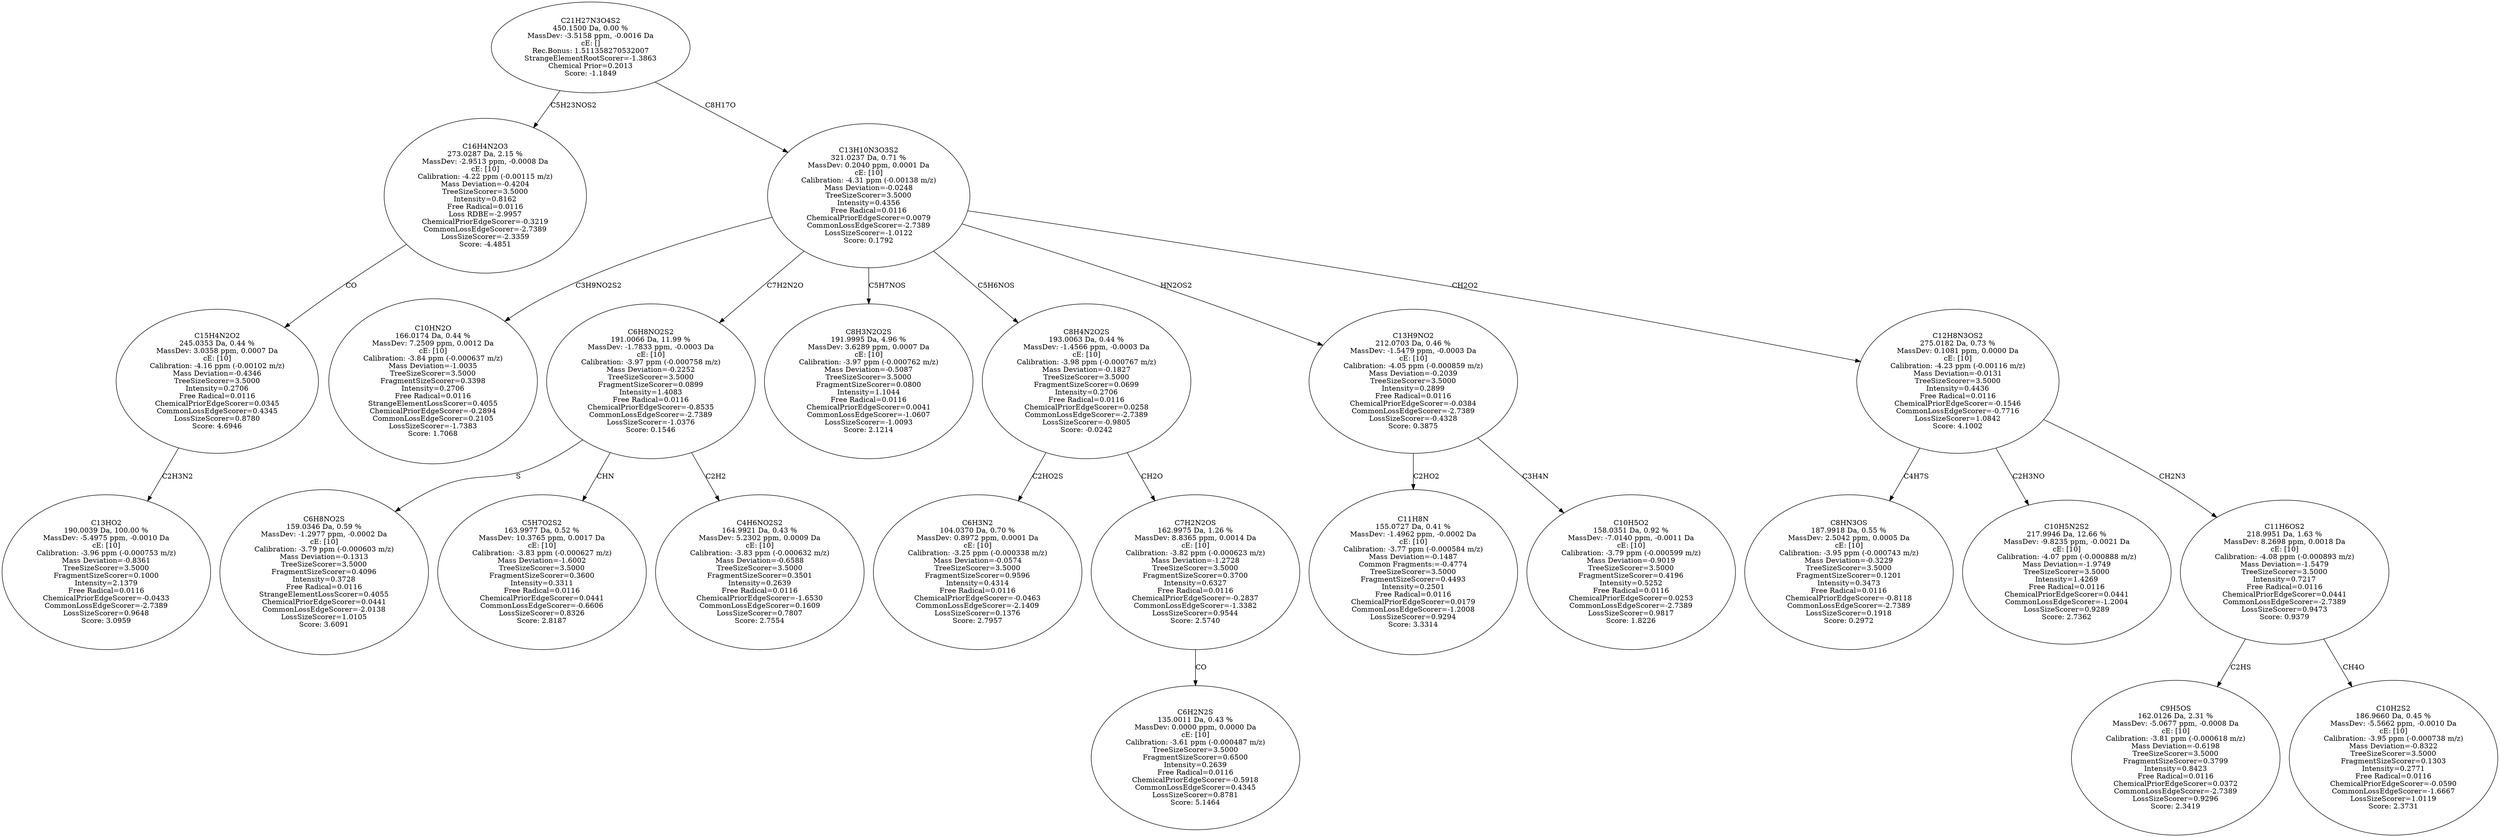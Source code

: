 strict digraph {
v1 [label="C13HO2\n190.0039 Da, 100.00 %\nMassDev: -5.4975 ppm, -0.0010 Da\ncE: [10]\nCalibration: -3.96 ppm (-0.000753 m/z)\nMass Deviation=-0.8361\nTreeSizeScorer=3.5000\nFragmentSizeScorer=0.1000\nIntensity=2.1379\nFree Radical=0.0116\nChemicalPriorEdgeScorer=-0.0433\nCommonLossEdgeScorer=-2.7389\nLossSizeScorer=0.9648\nScore: 3.0959"];
v2 [label="C15H4N2O2\n245.0353 Da, 0.44 %\nMassDev: 3.0358 ppm, 0.0007 Da\ncE: [10]\nCalibration: -4.16 ppm (-0.00102 m/z)\nMass Deviation=-0.4346\nTreeSizeScorer=3.5000\nIntensity=0.2706\nFree Radical=0.0116\nChemicalPriorEdgeScorer=0.0345\nCommonLossEdgeScorer=0.4345\nLossSizeScorer=0.8780\nScore: 4.6946"];
v3 [label="C16H4N2O3\n273.0287 Da, 2.15 %\nMassDev: -2.9513 ppm, -0.0008 Da\ncE: [10]\nCalibration: -4.22 ppm (-0.00115 m/z)\nMass Deviation=-0.4204\nTreeSizeScorer=3.5000\nIntensity=0.8162\nFree Radical=0.0116\nLoss RDBE=-2.9957\nChemicalPriorEdgeScorer=-0.3219\nCommonLossEdgeScorer=-2.7389\nLossSizeScorer=-2.3359\nScore: -4.4851"];
v4 [label="C10HN2O\n166.0174 Da, 0.44 %\nMassDev: 7.2509 ppm, 0.0012 Da\ncE: [10]\nCalibration: -3.84 ppm (-0.000637 m/z)\nMass Deviation=-1.0035\nTreeSizeScorer=3.5000\nFragmentSizeScorer=0.3398\nIntensity=0.2706\nFree Radical=0.0116\nStrangeElementLossScorer=0.4055\nChemicalPriorEdgeScorer=-0.2894\nCommonLossEdgeScorer=0.2105\nLossSizeScorer=-1.7383\nScore: 1.7068"];
v5 [label="C6H8NO2S\n159.0346 Da, 0.59 %\nMassDev: -1.2977 ppm, -0.0002 Da\ncE: [10]\nCalibration: -3.79 ppm (-0.000603 m/z)\nMass Deviation=-0.1313\nTreeSizeScorer=3.5000\nFragmentSizeScorer=0.4096\nIntensity=0.3728\nFree Radical=0.0116\nStrangeElementLossScorer=0.4055\nChemicalPriorEdgeScorer=0.0441\nCommonLossEdgeScorer=-2.0138\nLossSizeScorer=1.0105\nScore: 3.6091"];
v6 [label="C5H7O2S2\n163.9977 Da, 0.52 %\nMassDev: 10.3765 ppm, 0.0017 Da\ncE: [10]\nCalibration: -3.83 ppm (-0.000627 m/z)\nMass Deviation=-1.6002\nTreeSizeScorer=3.5000\nFragmentSizeScorer=0.3600\nIntensity=0.3311\nFree Radical=0.0116\nChemicalPriorEdgeScorer=0.0441\nCommonLossEdgeScorer=-0.6606\nLossSizeScorer=0.8326\nScore: 2.8187"];
v7 [label="C4H6NO2S2\n164.9921 Da, 0.43 %\nMassDev: 5.2302 ppm, 0.0009 Da\ncE: [10]\nCalibration: -3.83 ppm (-0.000632 m/z)\nMass Deviation=-0.6588\nTreeSizeScorer=3.5000\nFragmentSizeScorer=0.3501\nIntensity=0.2639\nFree Radical=0.0116\nChemicalPriorEdgeScorer=-1.6530\nCommonLossEdgeScorer=0.1609\nLossSizeScorer=0.7807\nScore: 2.7554"];
v8 [label="C6H8NO2S2\n191.0066 Da, 11.99 %\nMassDev: -1.7833 ppm, -0.0003 Da\ncE: [10]\nCalibration: -3.97 ppm (-0.000758 m/z)\nMass Deviation=-0.2252\nTreeSizeScorer=3.5000\nFragmentSizeScorer=0.0899\nIntensity=1.4083\nFree Radical=0.0116\nChemicalPriorEdgeScorer=-0.8535\nCommonLossEdgeScorer=-2.7389\nLossSizeScorer=-1.0376\nScore: 0.1546"];
v9 [label="C8H3N2O2S\n191.9995 Da, 4.96 %\nMassDev: 3.6289 ppm, 0.0007 Da\ncE: [10]\nCalibration: -3.97 ppm (-0.000762 m/z)\nMass Deviation=-0.5087\nTreeSizeScorer=3.5000\nFragmentSizeScorer=0.0800\nIntensity=1.1044\nFree Radical=0.0116\nChemicalPriorEdgeScorer=0.0041\nCommonLossEdgeScorer=-1.0607\nLossSizeScorer=-1.0093\nScore: 2.1214"];
v10 [label="C6H3N2\n104.0370 Da, 0.70 %\nMassDev: 0.8972 ppm, 0.0001 Da\ncE: [10]\nCalibration: -3.25 ppm (-0.000338 m/z)\nMass Deviation=-0.0574\nTreeSizeScorer=3.5000\nFragmentSizeScorer=0.9596\nIntensity=0.4314\nFree Radical=0.0116\nChemicalPriorEdgeScorer=-0.0463\nCommonLossEdgeScorer=-2.1409\nLossSizeScorer=0.1376\nScore: 2.7957"];
v11 [label="C6H2N2S\n135.0011 Da, 0.43 %\nMassDev: 0.0000 ppm, 0.0000 Da\ncE: [10]\nCalibration: -3.61 ppm (-0.000487 m/z)\nTreeSizeScorer=3.5000\nFragmentSizeScorer=0.6500\nIntensity=0.2639\nFree Radical=0.0116\nChemicalPriorEdgeScorer=-0.5918\nCommonLossEdgeScorer=0.4345\nLossSizeScorer=0.8781\nScore: 5.1464"];
v12 [label="C7H2N2OS\n162.9975 Da, 1.26 %\nMassDev: 8.8365 ppm, 0.0014 Da\ncE: [10]\nCalibration: -3.82 ppm (-0.000623 m/z)\nMass Deviation=-1.2728\nTreeSizeScorer=3.5000\nFragmentSizeScorer=0.3700\nIntensity=0.6327\nFree Radical=0.0116\nChemicalPriorEdgeScorer=-0.2837\nCommonLossEdgeScorer=-1.3382\nLossSizeScorer=0.9544\nScore: 2.5740"];
v13 [label="C8H4N2O2S\n193.0063 Da, 0.44 %\nMassDev: -1.4566 ppm, -0.0003 Da\ncE: [10]\nCalibration: -3.98 ppm (-0.000767 m/z)\nMass Deviation=-0.1827\nTreeSizeScorer=3.5000\nFragmentSizeScorer=0.0699\nIntensity=0.2706\nFree Radical=0.0116\nChemicalPriorEdgeScorer=0.0258\nCommonLossEdgeScorer=-2.7389\nLossSizeScorer=-0.9805\nScore: -0.0242"];
v14 [label="C11H8N\n155.0727 Da, 0.41 %\nMassDev: -1.4962 ppm, -0.0002 Da\ncE: [10]\nCalibration: -3.77 ppm (-0.000584 m/z)\nMass Deviation=-0.1487\nCommon Fragments:=-0.4774\nTreeSizeScorer=3.5000\nFragmentSizeScorer=0.4493\nIntensity=0.2501\nFree Radical=0.0116\nChemicalPriorEdgeScorer=0.0179\nCommonLossEdgeScorer=-1.2008\nLossSizeScorer=0.9294\nScore: 3.3314"];
v15 [label="C10H5O2\n158.0351 Da, 0.92 %\nMassDev: -7.0140 ppm, -0.0011 Da\ncE: [10]\nCalibration: -3.79 ppm (-0.000599 m/z)\nMass Deviation=-0.9019\nTreeSizeScorer=3.5000\nFragmentSizeScorer=0.4196\nIntensity=0.5252\nFree Radical=0.0116\nChemicalPriorEdgeScorer=0.0253\nCommonLossEdgeScorer=-2.7389\nLossSizeScorer=0.9817\nScore: 1.8226"];
v16 [label="C13H9NO2\n212.0703 Da, 0.46 %\nMassDev: -1.5479 ppm, -0.0003 Da\ncE: [10]\nCalibration: -4.05 ppm (-0.000859 m/z)\nMass Deviation=-0.2039\nTreeSizeScorer=3.5000\nIntensity=0.2899\nFree Radical=0.0116\nChemicalPriorEdgeScorer=-0.0384\nCommonLossEdgeScorer=-2.7389\nLossSizeScorer=-0.4328\nScore: 0.3875"];
v17 [label="C8HN3OS\n187.9918 Da, 0.55 %\nMassDev: 2.5042 ppm, 0.0005 Da\ncE: [10]\nCalibration: -3.95 ppm (-0.000743 m/z)\nMass Deviation=-0.3229\nTreeSizeScorer=3.5000\nFragmentSizeScorer=0.1201\nIntensity=0.3473\nFree Radical=0.0116\nChemicalPriorEdgeScorer=-0.8118\nCommonLossEdgeScorer=-2.7389\nLossSizeScorer=0.1918\nScore: 0.2972"];
v18 [label="C10H5N2S2\n217.9946 Da, 12.66 %\nMassDev: -9.8235 ppm, -0.0021 Da\ncE: [10]\nCalibration: -4.07 ppm (-0.000888 m/z)\nMass Deviation=-1.9749\nTreeSizeScorer=3.5000\nIntensity=1.4269\nFree Radical=0.0116\nChemicalPriorEdgeScorer=0.0441\nCommonLossEdgeScorer=-1.2004\nLossSizeScorer=0.9289\nScore: 2.7362"];
v19 [label="C9H5OS\n162.0126 Da, 2.31 %\nMassDev: -5.0677 ppm, -0.0008 Da\ncE: [10]\nCalibration: -3.81 ppm (-0.000618 m/z)\nMass Deviation=-0.6198\nTreeSizeScorer=3.5000\nFragmentSizeScorer=0.3799\nIntensity=0.8423\nFree Radical=0.0116\nChemicalPriorEdgeScorer=0.0372\nCommonLossEdgeScorer=-2.7389\nLossSizeScorer=0.9296\nScore: 2.3419"];
v20 [label="C10H2S2\n186.9660 Da, 0.45 %\nMassDev: -5.5662 ppm, -0.0010 Da\ncE: [10]\nCalibration: -3.95 ppm (-0.000738 m/z)\nMass Deviation=-0.8322\nTreeSizeScorer=3.5000\nFragmentSizeScorer=0.1303\nIntensity=0.2771\nFree Radical=0.0116\nChemicalPriorEdgeScorer=-0.0590\nCommonLossEdgeScorer=-1.6667\nLossSizeScorer=1.0119\nScore: 2.3731"];
v21 [label="C11H6OS2\n218.9951 Da, 1.63 %\nMassDev: 8.2698 ppm, 0.0018 Da\ncE: [10]\nCalibration: -4.08 ppm (-0.000893 m/z)\nMass Deviation=-1.5479\nTreeSizeScorer=3.5000\nIntensity=0.7217\nFree Radical=0.0116\nChemicalPriorEdgeScorer=0.0441\nCommonLossEdgeScorer=-2.7389\nLossSizeScorer=0.9473\nScore: 0.9379"];
v22 [label="C12H8N3OS2\n275.0182 Da, 0.73 %\nMassDev: 0.1081 ppm, 0.0000 Da\ncE: [10]\nCalibration: -4.23 ppm (-0.00116 m/z)\nMass Deviation=-0.0131\nTreeSizeScorer=3.5000\nIntensity=0.4436\nFree Radical=0.0116\nChemicalPriorEdgeScorer=-0.1546\nCommonLossEdgeScorer=-0.7716\nLossSizeScorer=1.0842\nScore: 4.1002"];
v23 [label="C13H10N3O3S2\n321.0237 Da, 0.71 %\nMassDev: 0.2040 ppm, 0.0001 Da\ncE: [10]\nCalibration: -4.31 ppm (-0.00138 m/z)\nMass Deviation=-0.0248\nTreeSizeScorer=3.5000\nIntensity=0.4356\nFree Radical=0.0116\nChemicalPriorEdgeScorer=0.0079\nCommonLossEdgeScorer=-2.7389\nLossSizeScorer=-1.0122\nScore: 0.1792"];
v24 [label="C21H27N3O4S2\n450.1500 Da, 0.00 %\nMassDev: -3.5158 ppm, -0.0016 Da\ncE: []\nRec.Bonus: 1.511358270532007\nStrangeElementRootScorer=-1.3863\nChemical Prior=0.2013\nScore: -1.1849"];
v2 -> v1 [label="C2H3N2"];
v3 -> v2 [label="CO"];
v24 -> v3 [label="C5H23NOS2"];
v23 -> v4 [label="C3H9NO2S2"];
v8 -> v5 [label="S"];
v8 -> v6 [label="CHN"];
v8 -> v7 [label="C2H2"];
v23 -> v8 [label="C7H2N2O"];
v23 -> v9 [label="C5H7NOS"];
v13 -> v10 [label="C2HO2S"];
v12 -> v11 [label="CO"];
v13 -> v12 [label="CH2O"];
v23 -> v13 [label="C5H6NOS"];
v16 -> v14 [label="C2HO2"];
v16 -> v15 [label="C3H4N"];
v23 -> v16 [label="HN2OS2"];
v22 -> v17 [label="C4H7S"];
v22 -> v18 [label="C2H3NO"];
v21 -> v19 [label="C2HS"];
v21 -> v20 [label="CH4O"];
v22 -> v21 [label="CH2N3"];
v23 -> v22 [label="CH2O2"];
v24 -> v23 [label="C8H17O"];
}